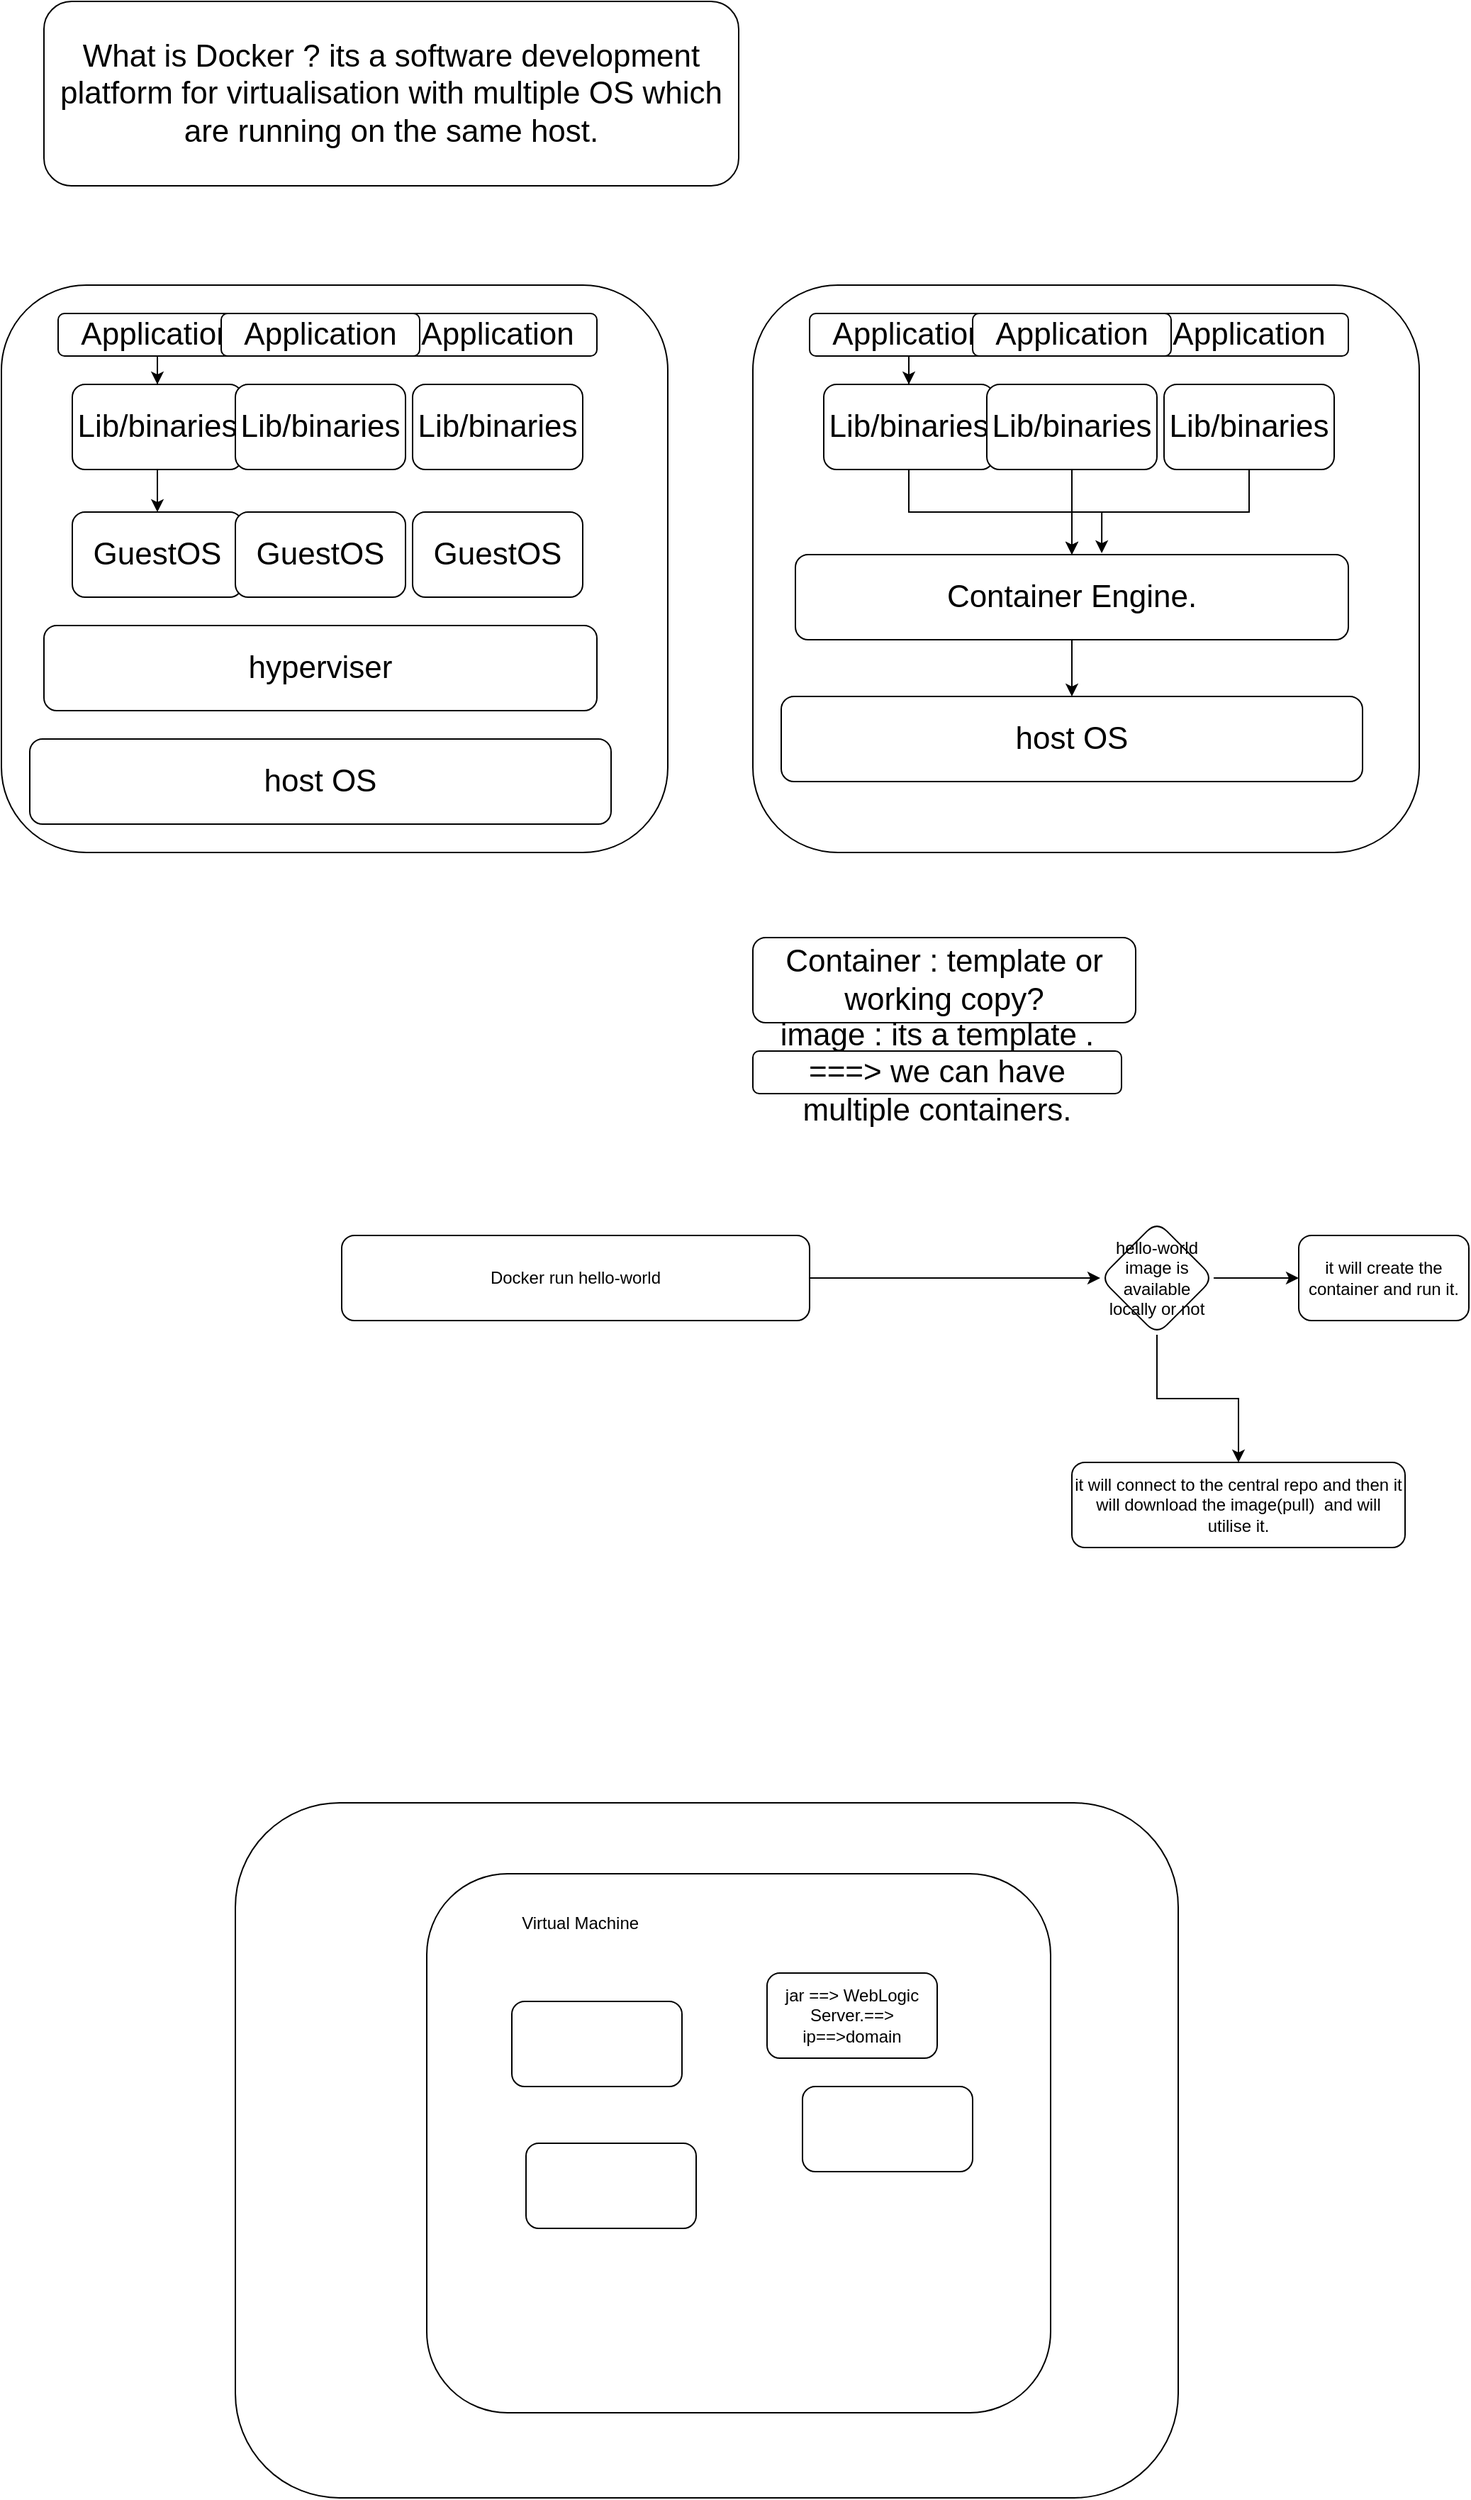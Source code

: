 <mxfile version="22.0.8" type="github">
  <diagram name="Page-1" id="umYnc2G4NVmvyY0PxLt7">
    <mxGraphModel dx="794" dy="547" grid="1" gridSize="10" guides="1" tooltips="1" connect="1" arrows="1" fold="1" page="1" pageScale="1" pageWidth="827" pageHeight="1169" math="0" shadow="0">
      <root>
        <mxCell id="0" />
        <mxCell id="1" parent="0" />
        <mxCell id="hoJWsb-0iiCZ9vNQ1knT-7" value="" style="rounded=1;whiteSpace=wrap;html=1;" vertex="1" parent="1">
          <mxGeometry x="315" y="1350" width="665" height="490" as="geometry" />
        </mxCell>
        <mxCell id="h2BCPPt2ExegwEmn4m4d-1" value="What is Docker ? its a software development platform for virtualisation with multiple OS which are running on the same host." style="rounded=1;whiteSpace=wrap;html=1;fontSize=22;" parent="1" vertex="1">
          <mxGeometry x="180" y="80" width="490" height="130" as="geometry" />
        </mxCell>
        <mxCell id="h2BCPPt2ExegwEmn4m4d-2" value="" style="rounded=1;whiteSpace=wrap;html=1;fontSize=22;" parent="1" vertex="1">
          <mxGeometry x="150" y="280" width="470" height="400" as="geometry" />
        </mxCell>
        <mxCell id="h2BCPPt2ExegwEmn4m4d-5" value="" style="edgeStyle=orthogonalEdgeStyle;rounded=0;orthogonalLoop=1;jettySize=auto;html=1;fontSize=22;" parent="1" source="h2BCPPt2ExegwEmn4m4d-3" target="h2BCPPt2ExegwEmn4m4d-4" edge="1">
          <mxGeometry relative="1" as="geometry" />
        </mxCell>
        <mxCell id="h2BCPPt2ExegwEmn4m4d-3" value="Application" style="rounded=1;whiteSpace=wrap;html=1;fontSize=22;" parent="1" vertex="1">
          <mxGeometry x="190" y="300" width="140" height="30" as="geometry" />
        </mxCell>
        <mxCell id="h2BCPPt2ExegwEmn4m4d-7" value="" style="edgeStyle=orthogonalEdgeStyle;rounded=0;orthogonalLoop=1;jettySize=auto;html=1;fontSize=22;" parent="1" source="h2BCPPt2ExegwEmn4m4d-4" target="h2BCPPt2ExegwEmn4m4d-6" edge="1">
          <mxGeometry relative="1" as="geometry" />
        </mxCell>
        <mxCell id="h2BCPPt2ExegwEmn4m4d-4" value="Lib/binaries" style="whiteSpace=wrap;html=1;fontSize=22;rounded=1;" parent="1" vertex="1">
          <mxGeometry x="200" y="350" width="120" height="60" as="geometry" />
        </mxCell>
        <mxCell id="h2BCPPt2ExegwEmn4m4d-6" value="GuestOS" style="whiteSpace=wrap;html=1;fontSize=22;rounded=1;" parent="1" vertex="1">
          <mxGeometry x="200" y="440" width="120" height="60" as="geometry" />
        </mxCell>
        <mxCell id="h2BCPPt2ExegwEmn4m4d-8" value="hyperviser" style="rounded=1;whiteSpace=wrap;html=1;fontSize=22;" parent="1" vertex="1">
          <mxGeometry x="180" y="520" width="390" height="60" as="geometry" />
        </mxCell>
        <mxCell id="h2BCPPt2ExegwEmn4m4d-9" value="host OS" style="rounded=1;whiteSpace=wrap;html=1;fontSize=22;" parent="1" vertex="1">
          <mxGeometry x="170" y="600" width="410" height="60" as="geometry" />
        </mxCell>
        <mxCell id="h2BCPPt2ExegwEmn4m4d-19" value="Application" style="rounded=1;whiteSpace=wrap;html=1;fontSize=22;" parent="1" vertex="1">
          <mxGeometry x="430" y="300" width="140" height="30" as="geometry" />
        </mxCell>
        <mxCell id="h2BCPPt2ExegwEmn4m4d-20" value="Lib/binaries" style="whiteSpace=wrap;html=1;fontSize=22;rounded=1;" parent="1" vertex="1">
          <mxGeometry x="440" y="350" width="120" height="60" as="geometry" />
        </mxCell>
        <mxCell id="h2BCPPt2ExegwEmn4m4d-21" value="GuestOS" style="whiteSpace=wrap;html=1;fontSize=22;rounded=1;" parent="1" vertex="1">
          <mxGeometry x="440" y="440" width="120" height="60" as="geometry" />
        </mxCell>
        <mxCell id="h2BCPPt2ExegwEmn4m4d-22" value="Application" style="rounded=1;whiteSpace=wrap;html=1;fontSize=22;" parent="1" vertex="1">
          <mxGeometry x="305" y="300" width="140" height="30" as="geometry" />
        </mxCell>
        <mxCell id="h2BCPPt2ExegwEmn4m4d-23" value="Lib/binaries" style="whiteSpace=wrap;html=1;fontSize=22;rounded=1;" parent="1" vertex="1">
          <mxGeometry x="315" y="350" width="120" height="60" as="geometry" />
        </mxCell>
        <mxCell id="h2BCPPt2ExegwEmn4m4d-24" value="GuestOS" style="whiteSpace=wrap;html=1;fontSize=22;rounded=1;" parent="1" vertex="1">
          <mxGeometry x="315" y="440" width="120" height="60" as="geometry" />
        </mxCell>
        <mxCell id="h2BCPPt2ExegwEmn4m4d-26" value="" style="rounded=1;whiteSpace=wrap;html=1;fontSize=22;" parent="1" vertex="1">
          <mxGeometry x="680" y="280" width="470" height="400" as="geometry" />
        </mxCell>
        <mxCell id="h2BCPPt2ExegwEmn4m4d-27" value="" style="edgeStyle=orthogonalEdgeStyle;rounded=0;orthogonalLoop=1;jettySize=auto;html=1;fontSize=22;" parent="1" source="h2BCPPt2ExegwEmn4m4d-28" target="h2BCPPt2ExegwEmn4m4d-30" edge="1">
          <mxGeometry relative="1" as="geometry" />
        </mxCell>
        <mxCell id="h2BCPPt2ExegwEmn4m4d-28" value="Application" style="rounded=1;whiteSpace=wrap;html=1;fontSize=22;" parent="1" vertex="1">
          <mxGeometry x="720" y="300" width="140" height="30" as="geometry" />
        </mxCell>
        <mxCell id="h2BCPPt2ExegwEmn4m4d-40" style="edgeStyle=orthogonalEdgeStyle;rounded=0;orthogonalLoop=1;jettySize=auto;html=1;fontSize=22;" parent="1" source="h2BCPPt2ExegwEmn4m4d-30" target="h2BCPPt2ExegwEmn4m4d-32" edge="1">
          <mxGeometry relative="1" as="geometry" />
        </mxCell>
        <mxCell id="h2BCPPt2ExegwEmn4m4d-30" value="Lib/binaries" style="whiteSpace=wrap;html=1;fontSize=22;rounded=1;" parent="1" vertex="1">
          <mxGeometry x="730" y="350" width="120" height="60" as="geometry" />
        </mxCell>
        <mxCell id="h2BCPPt2ExegwEmn4m4d-43" style="edgeStyle=orthogonalEdgeStyle;rounded=0;orthogonalLoop=1;jettySize=auto;html=1;entryX=0.5;entryY=0;entryDx=0;entryDy=0;fontSize=22;" parent="1" source="h2BCPPt2ExegwEmn4m4d-32" target="h2BCPPt2ExegwEmn4m4d-33" edge="1">
          <mxGeometry relative="1" as="geometry" />
        </mxCell>
        <mxCell id="h2BCPPt2ExegwEmn4m4d-32" value="Container Engine." style="rounded=1;whiteSpace=wrap;html=1;fontSize=22;" parent="1" vertex="1">
          <mxGeometry x="710" y="470" width="390" height="60" as="geometry" />
        </mxCell>
        <mxCell id="h2BCPPt2ExegwEmn4m4d-33" value="host OS" style="rounded=1;whiteSpace=wrap;html=1;fontSize=22;" parent="1" vertex="1">
          <mxGeometry x="700" y="570" width="410" height="60" as="geometry" />
        </mxCell>
        <mxCell id="h2BCPPt2ExegwEmn4m4d-34" value="Application" style="rounded=1;whiteSpace=wrap;html=1;fontSize=22;" parent="1" vertex="1">
          <mxGeometry x="960" y="300" width="140" height="30" as="geometry" />
        </mxCell>
        <mxCell id="h2BCPPt2ExegwEmn4m4d-42" style="edgeStyle=orthogonalEdgeStyle;rounded=0;orthogonalLoop=1;jettySize=auto;html=1;fontSize=22;" parent="1" source="h2BCPPt2ExegwEmn4m4d-35" target="h2BCPPt2ExegwEmn4m4d-32" edge="1">
          <mxGeometry relative="1" as="geometry" />
        </mxCell>
        <mxCell id="h2BCPPt2ExegwEmn4m4d-35" value="Lib/binaries" style="whiteSpace=wrap;html=1;fontSize=22;rounded=1;" parent="1" vertex="1">
          <mxGeometry x="970" y="350" width="120" height="60" as="geometry" />
        </mxCell>
        <mxCell id="h2BCPPt2ExegwEmn4m4d-37" value="Application" style="rounded=1;whiteSpace=wrap;html=1;fontSize=22;" parent="1" vertex="1">
          <mxGeometry x="835" y="300" width="140" height="30" as="geometry" />
        </mxCell>
        <mxCell id="h2BCPPt2ExegwEmn4m4d-38" value="Lib/binaries" style="whiteSpace=wrap;html=1;fontSize=22;rounded=1;" parent="1" vertex="1">
          <mxGeometry x="845" y="350" width="120" height="60" as="geometry" />
        </mxCell>
        <mxCell id="h2BCPPt2ExegwEmn4m4d-41" style="edgeStyle=orthogonalEdgeStyle;rounded=0;orthogonalLoop=1;jettySize=auto;html=1;entryX=0.554;entryY=-0.017;entryDx=0;entryDy=0;entryPerimeter=0;fontSize=22;" parent="1" source="h2BCPPt2ExegwEmn4m4d-38" target="h2BCPPt2ExegwEmn4m4d-32" edge="1">
          <mxGeometry relative="1" as="geometry" />
        </mxCell>
        <mxCell id="h2BCPPt2ExegwEmn4m4d-44" value="Container : template or working copy?" style="rounded=1;whiteSpace=wrap;html=1;fontSize=22;" parent="1" vertex="1">
          <mxGeometry x="680" y="740" width="270" height="60" as="geometry" />
        </mxCell>
        <mxCell id="h2BCPPt2ExegwEmn4m4d-45" value="image : its a template . ===&amp;gt; we can have multiple containers." style="rounded=1;whiteSpace=wrap;html=1;fontSize=22;" parent="1" vertex="1">
          <mxGeometry x="680" y="820" width="260" height="30" as="geometry" />
        </mxCell>
        <mxCell id="h2BCPPt2ExegwEmn4m4d-48" value="" style="edgeStyle=orthogonalEdgeStyle;rounded=0;orthogonalLoop=1;jettySize=auto;html=1;" parent="1" source="h2BCPPt2ExegwEmn4m4d-46" target="h2BCPPt2ExegwEmn4m4d-47" edge="1">
          <mxGeometry relative="1" as="geometry" />
        </mxCell>
        <mxCell id="h2BCPPt2ExegwEmn4m4d-46" value="Docker run hello-world" style="rounded=1;whiteSpace=wrap;html=1;" parent="1" vertex="1">
          <mxGeometry x="390" y="950" width="330" height="60" as="geometry" />
        </mxCell>
        <mxCell id="h2BCPPt2ExegwEmn4m4d-50" value="" style="edgeStyle=orthogonalEdgeStyle;rounded=0;orthogonalLoop=1;jettySize=auto;html=1;" parent="1" source="h2BCPPt2ExegwEmn4m4d-47" target="h2BCPPt2ExegwEmn4m4d-49" edge="1">
          <mxGeometry relative="1" as="geometry" />
        </mxCell>
        <mxCell id="h2BCPPt2ExegwEmn4m4d-52" value="" style="edgeStyle=orthogonalEdgeStyle;rounded=0;orthogonalLoop=1;jettySize=auto;html=1;" parent="1" source="h2BCPPt2ExegwEmn4m4d-47" target="h2BCPPt2ExegwEmn4m4d-51" edge="1">
          <mxGeometry relative="1" as="geometry" />
        </mxCell>
        <mxCell id="h2BCPPt2ExegwEmn4m4d-47" value="hello-world image is available locally or not" style="rhombus;whiteSpace=wrap;html=1;rounded=1;" parent="1" vertex="1">
          <mxGeometry x="925" y="940" width="80" height="80" as="geometry" />
        </mxCell>
        <mxCell id="h2BCPPt2ExegwEmn4m4d-49" value="it will create the container and run it." style="whiteSpace=wrap;html=1;rounded=1;" parent="1" vertex="1">
          <mxGeometry x="1065" y="950" width="120" height="60" as="geometry" />
        </mxCell>
        <mxCell id="h2BCPPt2ExegwEmn4m4d-51" value="it will connect to the central repo and then it will download the image(pull) &amp;nbsp;and will utilise it." style="whiteSpace=wrap;html=1;rounded=1;" parent="1" vertex="1">
          <mxGeometry x="905" y="1110" width="235" height="60" as="geometry" />
        </mxCell>
        <mxCell id="hoJWsb-0iiCZ9vNQ1knT-1" value="" style="rounded=1;whiteSpace=wrap;html=1;" vertex="1" parent="1">
          <mxGeometry x="450" y="1400" width="440" height="380" as="geometry" />
        </mxCell>
        <mxCell id="hoJWsb-0iiCZ9vNQ1knT-2" value="Virtual Machine&amp;nbsp;" style="text;html=1;strokeColor=none;fillColor=none;align=center;verticalAlign=middle;whiteSpace=wrap;rounded=0;" vertex="1" parent="1">
          <mxGeometry x="500" y="1420" width="120" height="30" as="geometry" />
        </mxCell>
        <mxCell id="hoJWsb-0iiCZ9vNQ1knT-3" value="" style="rounded=1;whiteSpace=wrap;html=1;" vertex="1" parent="1">
          <mxGeometry x="510" y="1490" width="120" height="60" as="geometry" />
        </mxCell>
        <mxCell id="hoJWsb-0iiCZ9vNQ1knT-4" value="" style="rounded=1;whiteSpace=wrap;html=1;" vertex="1" parent="1">
          <mxGeometry x="520" y="1590" width="120" height="60" as="geometry" />
        </mxCell>
        <mxCell id="hoJWsb-0iiCZ9vNQ1knT-5" value="" style="rounded=1;whiteSpace=wrap;html=1;" vertex="1" parent="1">
          <mxGeometry x="715" y="1550" width="120" height="60" as="geometry" />
        </mxCell>
        <mxCell id="hoJWsb-0iiCZ9vNQ1knT-6" value="jar ==&amp;gt; WebLogic Server.==&amp;gt; ip==&amp;gt;domain" style="rounded=1;whiteSpace=wrap;html=1;" vertex="1" parent="1">
          <mxGeometry x="690" y="1470" width="120" height="60" as="geometry" />
        </mxCell>
      </root>
    </mxGraphModel>
  </diagram>
</mxfile>
